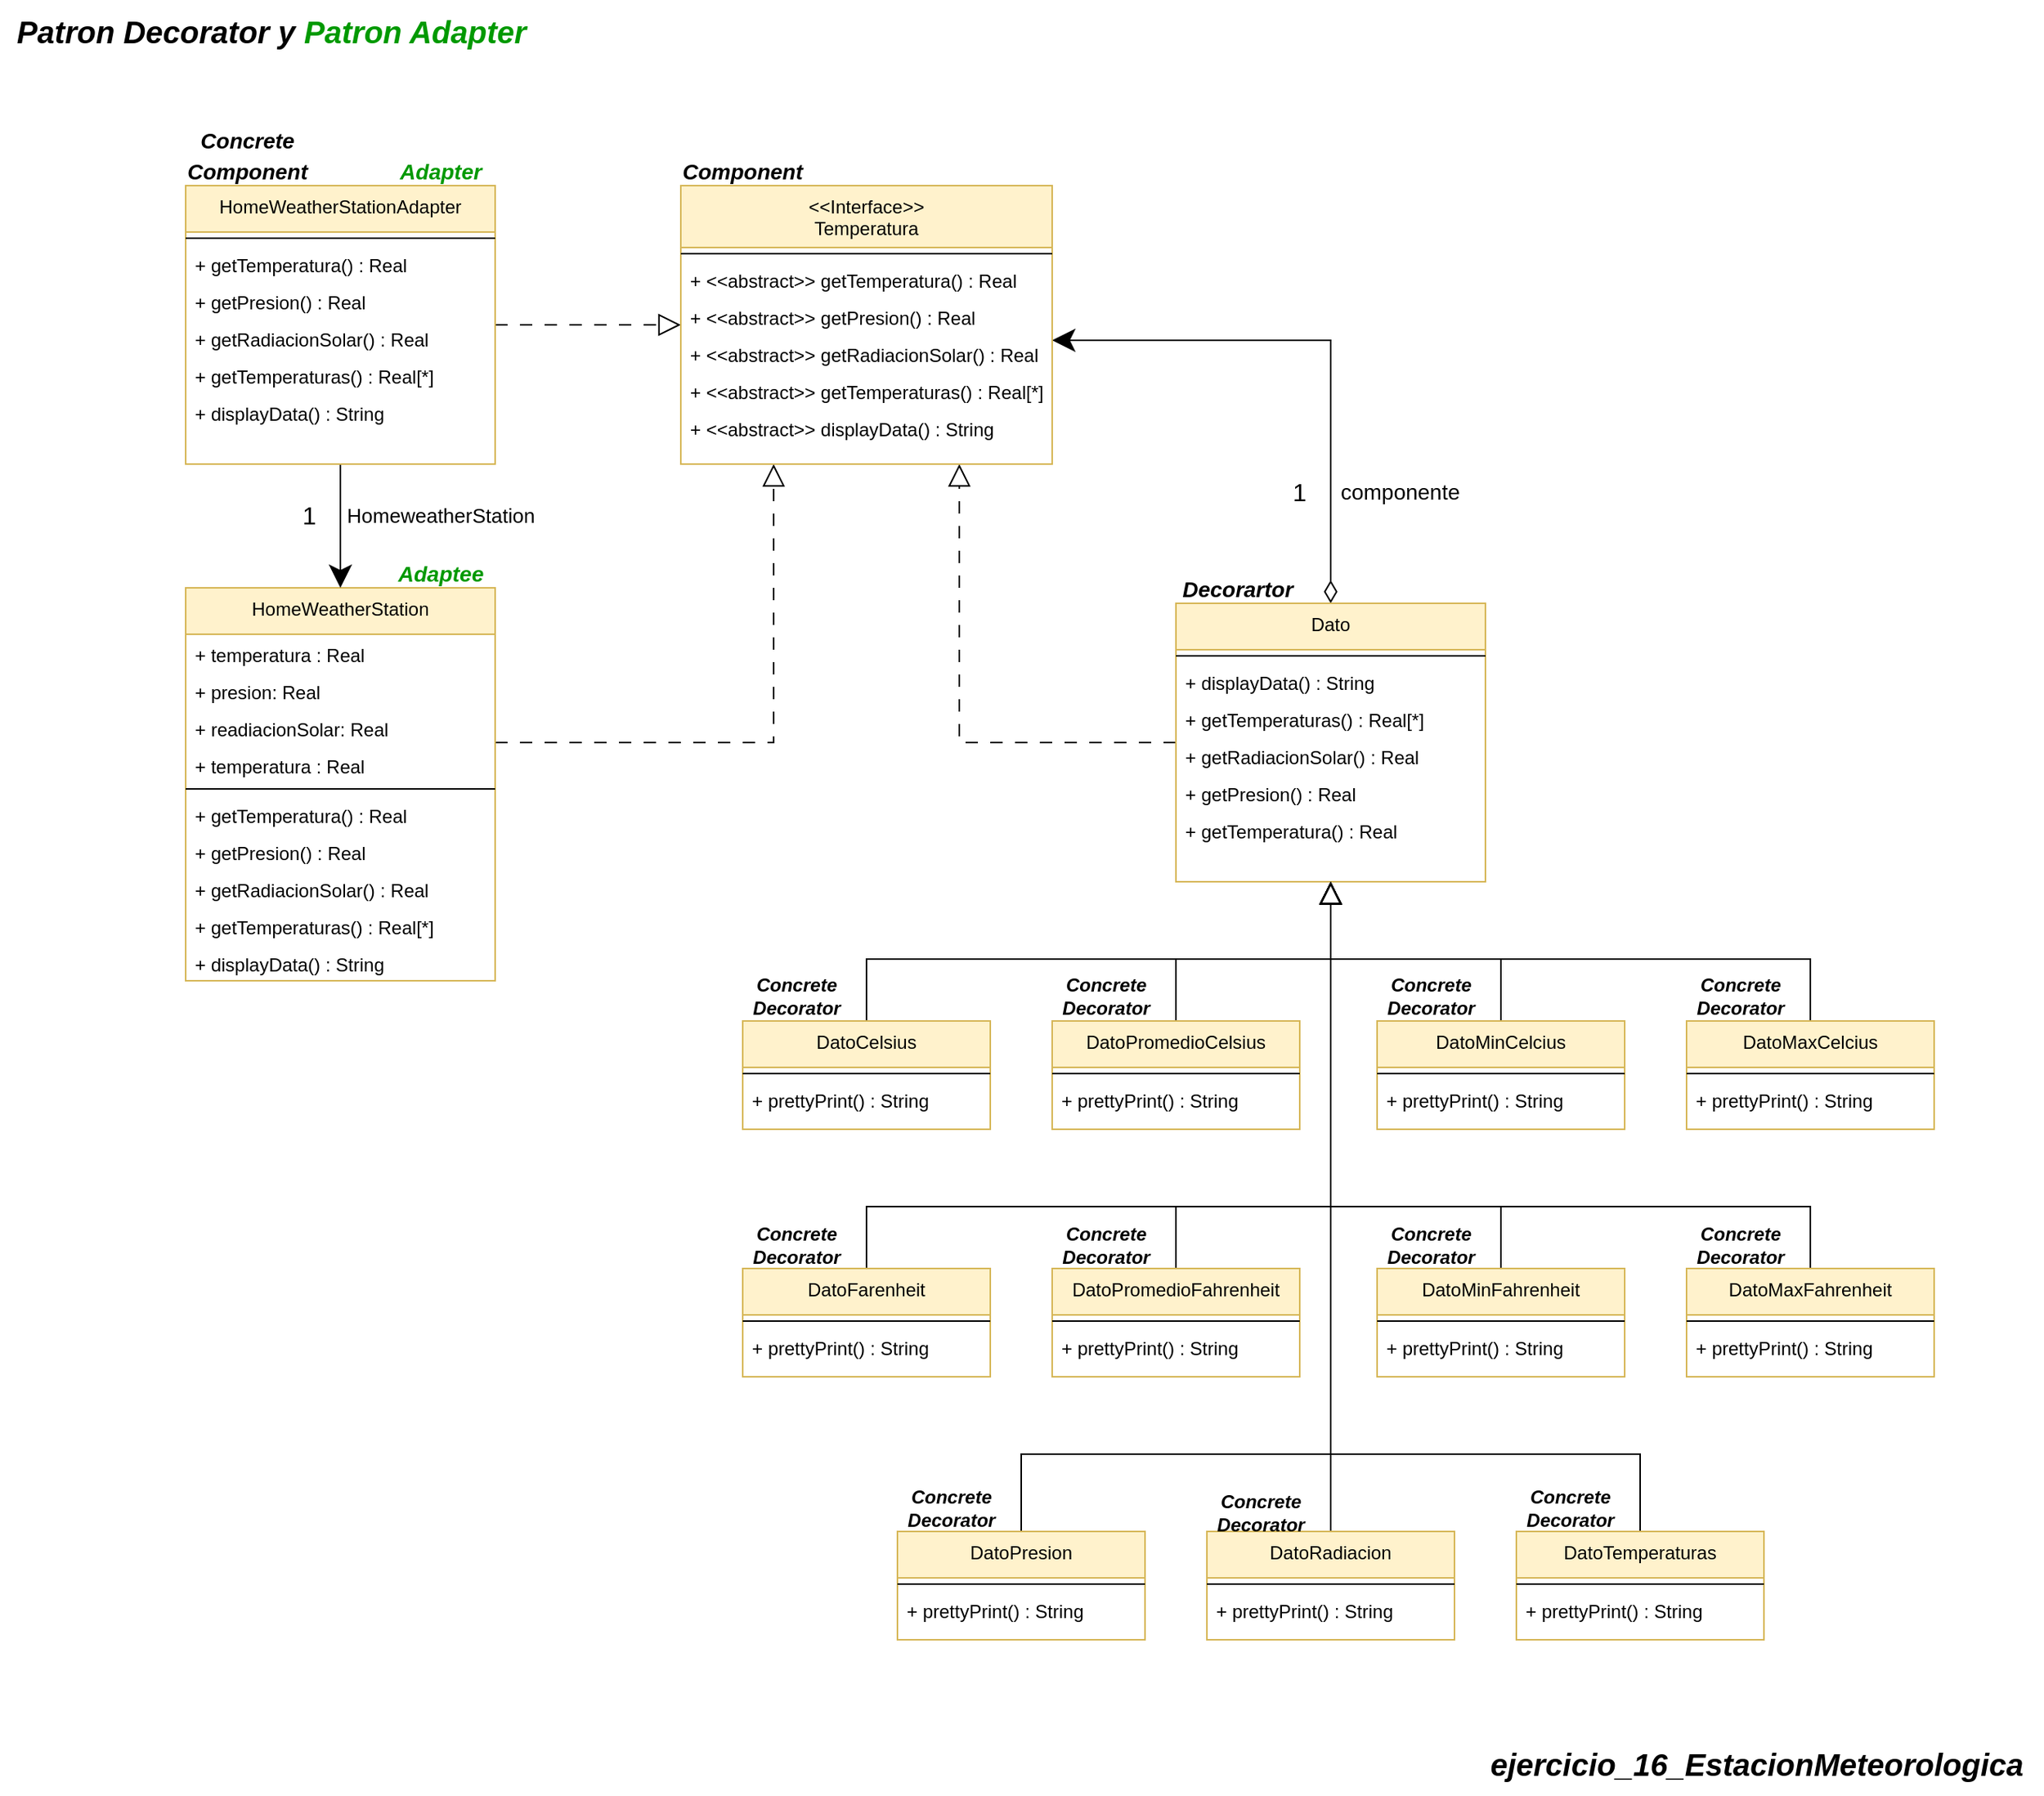 <mxfile version="24.5.4" type="google">
  <diagram name="Page-1" id="Mx_TJPqlLDOj_vrMiOb7">
    <mxGraphModel grid="1" page="1" gridSize="10" guides="1" tooltips="1" connect="1" arrows="1" fold="1" pageScale="1" pageWidth="850" pageHeight="1100" math="0" shadow="0">
      <root>
        <mxCell id="0" />
        <mxCell id="1" parent="0" />
        <mxCell id="K6dq46eCguO7hU9ySryx-1" value="&lt;span style=&quot;font-size: 20px;&quot;&gt;&lt;b&gt;&lt;i&gt;ejercicio_16_EstacionMeteorologica&lt;/i&gt;&lt;/b&gt;&lt;/span&gt;" style="text;html=1;align=center;verticalAlign=middle;resizable=0;points=[];autosize=1;strokeColor=none;fillColor=none;" vertex="1" parent="1">
          <mxGeometry x="990" y="-2280" width="370" height="40" as="geometry" />
        </mxCell>
        <mxCell id="K6dq46eCguO7hU9ySryx-2" value="&lt;b style=&quot;&quot;&gt;&lt;i&gt;&lt;font style=&quot;font-size: 20px;&quot;&gt;Patron Decorator y &lt;font color=&quot;#009900&quot;&gt;Patron Adapter&lt;/font&gt;&lt;/font&gt;&lt;/i&gt;&lt;/b&gt;" style="text;html=1;align=center;verticalAlign=middle;resizable=0;points=[];autosize=1;strokeColor=none;fillColor=none;" vertex="1" parent="1">
          <mxGeometry x="40" y="-3400" width="350" height="40" as="geometry" />
        </mxCell>
        <mxCell id="K6dq46eCguO7hU9ySryx-168" style="edgeStyle=orthogonalEdgeStyle;rounded=0;orthogonalLoop=1;jettySize=auto;html=1;endSize=12;startSize=12;startArrow=diamondThin;startFill=0;" edge="1" parent="1" source="K6dq46eCguO7hU9ySryx-62" target="K6dq46eCguO7hU9ySryx-122">
          <mxGeometry relative="1" as="geometry">
            <Array as="points">
              <mxPoint x="900" y="-3180" />
            </Array>
          </mxGeometry>
        </mxCell>
        <mxCell id="izaJb8q6CuFdLfl8Feap-18" style="edgeStyle=orthogonalEdgeStyle;rounded=0;orthogonalLoop=1;jettySize=auto;html=1;endSize=12;startSize=12;endArrow=block;endFill=0;dashed=1;dashPattern=8 8;" edge="1" parent="1" source="K6dq46eCguO7hU9ySryx-62" target="K6dq46eCguO7hU9ySryx-122">
          <mxGeometry relative="1" as="geometry">
            <Array as="points">
              <mxPoint x="660" y="-2920" />
            </Array>
          </mxGeometry>
        </mxCell>
        <mxCell id="K6dq46eCguO7hU9ySryx-62" value="Dato" style="swimlane;fontStyle=0;align=center;verticalAlign=top;childLayout=stackLayout;horizontal=1;startSize=30;horizontalStack=0;resizeParent=1;resizeLast=0;collapsible=1;marginBottom=0;rounded=0;shadow=0;strokeWidth=1;fillColor=#fff2cc;strokeColor=#d6b656;" vertex="1" parent="1">
          <mxGeometry x="800" y="-3010" width="200" height="180" as="geometry">
            <mxRectangle x="110" y="-20" width="160" height="26" as="alternateBounds" />
          </mxGeometry>
        </mxCell>
        <mxCell id="K6dq46eCguO7hU9ySryx-63" value="" style="line;html=1;strokeWidth=1;align=left;verticalAlign=middle;spacingTop=-1;spacingLeft=3;spacingRight=3;rotatable=0;labelPosition=right;points=[];portConstraint=eastwest;" vertex="1" parent="K6dq46eCguO7hU9ySryx-62">
          <mxGeometry y="30" width="200" height="8" as="geometry" />
        </mxCell>
        <mxCell id="K6dq46eCguO7hU9ySryx-138" value="+ displayData() : String&#xa;" style="text;align=left;verticalAlign=top;spacingLeft=4;spacingRight=4;overflow=hidden;rotatable=0;points=[[0,0.5],[1,0.5]];portConstraint=eastwest;rounded=0;shadow=0;html=0;" vertex="1" parent="K6dq46eCguO7hU9ySryx-62">
          <mxGeometry y="38" width="200" height="24" as="geometry" />
        </mxCell>
        <mxCell id="K6dq46eCguO7hU9ySryx-137" value="+ getTemperaturas() : Real[*]&#xa;" style="text;align=left;verticalAlign=top;spacingLeft=4;spacingRight=4;overflow=hidden;rotatable=0;points=[[0,0.5],[1,0.5]];portConstraint=eastwest;rounded=0;shadow=0;html=0;" vertex="1" parent="K6dq46eCguO7hU9ySryx-62">
          <mxGeometry y="62" width="200" height="24" as="geometry" />
        </mxCell>
        <mxCell id="K6dq46eCguO7hU9ySryx-136" value="+ getRadiacionSolar() : Real" style="text;align=left;verticalAlign=top;spacingLeft=4;spacingRight=4;overflow=hidden;rotatable=0;points=[[0,0.5],[1,0.5]];portConstraint=eastwest;rounded=0;shadow=0;html=0;" vertex="1" parent="K6dq46eCguO7hU9ySryx-62">
          <mxGeometry y="86" width="200" height="24" as="geometry" />
        </mxCell>
        <mxCell id="K6dq46eCguO7hU9ySryx-135" value="+ getPresion() : Real&#xa;" style="text;align=left;verticalAlign=top;spacingLeft=4;spacingRight=4;overflow=hidden;rotatable=0;points=[[0,0.5],[1,0.5]];portConstraint=eastwest;rounded=0;shadow=0;html=0;" vertex="1" parent="K6dq46eCguO7hU9ySryx-62">
          <mxGeometry y="110" width="200" height="24" as="geometry" />
        </mxCell>
        <mxCell id="K6dq46eCguO7hU9ySryx-134" value="+ getTemperatura() : Real&#xa;" style="text;align=left;verticalAlign=top;spacingLeft=4;spacingRight=4;overflow=hidden;rotatable=0;points=[[0,0.5],[1,0.5]];portConstraint=eastwest;rounded=0;shadow=0;html=0;" vertex="1" parent="K6dq46eCguO7hU9ySryx-62">
          <mxGeometry y="134" width="200" height="24" as="geometry" />
        </mxCell>
        <mxCell id="K6dq46eCguO7hU9ySryx-65" value="&lt;font size=&quot;1&quot; style=&quot;&quot;&gt;&lt;b style=&quot;&quot;&gt;&lt;i style=&quot;font-size: 14px;&quot;&gt;Decorartor&lt;/i&gt;&lt;/b&gt;&lt;/font&gt;" style="text;html=1;align=center;verticalAlign=middle;whiteSpace=wrap;rounded=0;fontSize=16;" vertex="1" parent="1">
          <mxGeometry x="800" y="-3030" width="80" height="20" as="geometry" />
        </mxCell>
        <mxCell id="K6dq46eCguO7hU9ySryx-160" style="edgeStyle=orthogonalEdgeStyle;rounded=0;orthogonalLoop=1;jettySize=auto;html=1;endSize=12;startSize=12;endArrow=block;endFill=0;" edge="1" parent="1" source="K6dq46eCguO7hU9ySryx-67" target="K6dq46eCguO7hU9ySryx-62">
          <mxGeometry relative="1" as="geometry">
            <Array as="points">
              <mxPoint x="600" y="-2780" />
              <mxPoint x="900" y="-2780" />
            </Array>
          </mxGeometry>
        </mxCell>
        <mxCell id="K6dq46eCguO7hU9ySryx-67" value="DatoCelsius" style="swimlane;fontStyle=0;align=center;verticalAlign=top;childLayout=stackLayout;horizontal=1;startSize=30;horizontalStack=0;resizeParent=1;resizeLast=0;collapsible=1;marginBottom=0;rounded=0;shadow=0;strokeWidth=1;fillColor=#fff2cc;strokeColor=#d6b656;" vertex="1" parent="1">
          <mxGeometry x="520" y="-2740" width="160" height="70" as="geometry">
            <mxRectangle x="110" y="-20" width="160" height="26" as="alternateBounds" />
          </mxGeometry>
        </mxCell>
        <mxCell id="K6dq46eCguO7hU9ySryx-68" value="" style="line;html=1;strokeWidth=1;align=left;verticalAlign=middle;spacingTop=-1;spacingLeft=3;spacingRight=3;rotatable=0;labelPosition=right;points=[];portConstraint=eastwest;" vertex="1" parent="K6dq46eCguO7hU9ySryx-67">
          <mxGeometry y="30" width="160" height="8" as="geometry" />
        </mxCell>
        <mxCell id="K6dq46eCguO7hU9ySryx-69" value="+ prettyPrint() : String" style="text;align=left;verticalAlign=top;spacingLeft=4;spacingRight=4;overflow=hidden;rotatable=0;points=[[0,0.5],[1,0.5]];portConstraint=eastwest;rounded=0;shadow=0;html=0;" vertex="1" parent="K6dq46eCguO7hU9ySryx-67">
          <mxGeometry y="38" width="160" height="24" as="geometry" />
        </mxCell>
        <mxCell id="K6dq46eCguO7hU9ySryx-70" value="&lt;font style=&quot;font-size: 12px;&quot;&gt;&lt;b style=&quot;font-size: 12px;&quot;&gt;&lt;i style=&quot;font-size: 12px;&quot;&gt;Concrete Decorator&lt;/i&gt;&lt;/b&gt;&lt;/font&gt;" style="text;html=1;align=center;verticalAlign=middle;whiteSpace=wrap;rounded=0;fontSize=12;" vertex="1" parent="1">
          <mxGeometry x="520" y="-2766" width="70" height="20" as="geometry" />
        </mxCell>
        <mxCell id="K6dq46eCguO7hU9ySryx-164" style="edgeStyle=orthogonalEdgeStyle;rounded=0;orthogonalLoop=1;jettySize=auto;html=1;endSize=12;startSize=12;endArrow=block;endFill=0;" edge="1" parent="1" source="K6dq46eCguO7hU9ySryx-72" target="K6dq46eCguO7hU9ySryx-62">
          <mxGeometry relative="1" as="geometry">
            <Array as="points">
              <mxPoint x="600" y="-2620" />
              <mxPoint x="900" y="-2620" />
            </Array>
          </mxGeometry>
        </mxCell>
        <mxCell id="K6dq46eCguO7hU9ySryx-72" value="DatoFarenheit" style="swimlane;fontStyle=0;align=center;verticalAlign=top;childLayout=stackLayout;horizontal=1;startSize=30;horizontalStack=0;resizeParent=1;resizeLast=0;collapsible=1;marginBottom=0;rounded=0;shadow=0;strokeWidth=1;fillColor=#fff2cc;strokeColor=#d6b656;" vertex="1" parent="1">
          <mxGeometry x="520" y="-2580" width="160" height="70" as="geometry">
            <mxRectangle x="110" y="-20" width="160" height="26" as="alternateBounds" />
          </mxGeometry>
        </mxCell>
        <mxCell id="K6dq46eCguO7hU9ySryx-73" value="" style="line;html=1;strokeWidth=1;align=left;verticalAlign=middle;spacingTop=-1;spacingLeft=3;spacingRight=3;rotatable=0;labelPosition=right;points=[];portConstraint=eastwest;" vertex="1" parent="K6dq46eCguO7hU9ySryx-72">
          <mxGeometry y="30" width="160" height="8" as="geometry" />
        </mxCell>
        <mxCell id="K6dq46eCguO7hU9ySryx-74" value="+ prettyPrint() : String" style="text;align=left;verticalAlign=top;spacingLeft=4;spacingRight=4;overflow=hidden;rotatable=0;points=[[0,0.5],[1,0.5]];portConstraint=eastwest;rounded=0;shadow=0;html=0;" vertex="1" parent="K6dq46eCguO7hU9ySryx-72">
          <mxGeometry y="38" width="160" height="24" as="geometry" />
        </mxCell>
        <mxCell id="K6dq46eCguO7hU9ySryx-162" style="edgeStyle=orthogonalEdgeStyle;rounded=0;orthogonalLoop=1;jettySize=auto;html=1;endSize=12;startSize=12;endArrow=block;endFill=0;" edge="1" parent="1" source="K6dq46eCguO7hU9ySryx-77" target="K6dq46eCguO7hU9ySryx-62">
          <mxGeometry relative="1" as="geometry">
            <Array as="points">
              <mxPoint x="700" y="-2460" />
              <mxPoint x="900" y="-2460" />
            </Array>
          </mxGeometry>
        </mxCell>
        <mxCell id="K6dq46eCguO7hU9ySryx-77" value="DatoPresion" style="swimlane;fontStyle=0;align=center;verticalAlign=top;childLayout=stackLayout;horizontal=1;startSize=30;horizontalStack=0;resizeParent=1;resizeLast=0;collapsible=1;marginBottom=0;rounded=0;shadow=0;strokeWidth=1;fillColor=#fff2cc;strokeColor=#d6b656;" vertex="1" parent="1">
          <mxGeometry x="620" y="-2410" width="160" height="70" as="geometry">
            <mxRectangle x="110" y="-20" width="160" height="26" as="alternateBounds" />
          </mxGeometry>
        </mxCell>
        <mxCell id="K6dq46eCguO7hU9ySryx-78" value="" style="line;html=1;strokeWidth=1;align=left;verticalAlign=middle;spacingTop=-1;spacingLeft=3;spacingRight=3;rotatable=0;labelPosition=right;points=[];portConstraint=eastwest;" vertex="1" parent="K6dq46eCguO7hU9ySryx-77">
          <mxGeometry y="30" width="160" height="8" as="geometry" />
        </mxCell>
        <mxCell id="K6dq46eCguO7hU9ySryx-79" value="+ prettyPrint() : String" style="text;align=left;verticalAlign=top;spacingLeft=4;spacingRight=4;overflow=hidden;rotatable=0;points=[[0,0.5],[1,0.5]];portConstraint=eastwest;rounded=0;shadow=0;html=0;" vertex="1" parent="K6dq46eCguO7hU9ySryx-77">
          <mxGeometry y="38" width="160" height="24" as="geometry" />
        </mxCell>
        <mxCell id="K6dq46eCguO7hU9ySryx-161" style="edgeStyle=orthogonalEdgeStyle;rounded=0;orthogonalLoop=1;jettySize=auto;html=1;endSize=12;startSize=12;endArrow=block;endFill=0;" edge="1" parent="1" source="K6dq46eCguO7hU9ySryx-82" target="K6dq46eCguO7hU9ySryx-62">
          <mxGeometry relative="1" as="geometry">
            <Array as="points">
              <mxPoint x="800" y="-2780" />
              <mxPoint x="900" y="-2780" />
            </Array>
          </mxGeometry>
        </mxCell>
        <mxCell id="K6dq46eCguO7hU9ySryx-82" value="DatoPromedioCelsius" style="swimlane;fontStyle=0;align=center;verticalAlign=top;childLayout=stackLayout;horizontal=1;startSize=30;horizontalStack=0;resizeParent=1;resizeLast=0;collapsible=1;marginBottom=0;rounded=0;shadow=0;strokeWidth=1;fillColor=#fff2cc;strokeColor=#d6b656;" vertex="1" parent="1">
          <mxGeometry x="720" y="-2740" width="160" height="70" as="geometry">
            <mxRectangle x="110" y="-20" width="160" height="26" as="alternateBounds" />
          </mxGeometry>
        </mxCell>
        <mxCell id="K6dq46eCguO7hU9ySryx-83" value="" style="line;html=1;strokeWidth=1;align=left;verticalAlign=middle;spacingTop=-1;spacingLeft=3;spacingRight=3;rotatable=0;labelPosition=right;points=[];portConstraint=eastwest;" vertex="1" parent="K6dq46eCguO7hU9ySryx-82">
          <mxGeometry y="30" width="160" height="8" as="geometry" />
        </mxCell>
        <mxCell id="K6dq46eCguO7hU9ySryx-84" value="+ prettyPrint() : String" style="text;align=left;verticalAlign=top;spacingLeft=4;spacingRight=4;overflow=hidden;rotatable=0;points=[[0,0.5],[1,0.5]];portConstraint=eastwest;rounded=0;shadow=0;html=0;" vertex="1" parent="K6dq46eCguO7hU9ySryx-82">
          <mxGeometry y="38" width="160" height="24" as="geometry" />
        </mxCell>
        <mxCell id="K6dq46eCguO7hU9ySryx-165" style="edgeStyle=orthogonalEdgeStyle;rounded=0;orthogonalLoop=1;jettySize=auto;html=1;endSize=12;startSize=12;endArrow=block;endFill=0;" edge="1" parent="1" source="K6dq46eCguO7hU9ySryx-87" target="K6dq46eCguO7hU9ySryx-62">
          <mxGeometry relative="1" as="geometry">
            <Array as="points">
              <mxPoint x="800" y="-2620" />
              <mxPoint x="900" y="-2620" />
            </Array>
          </mxGeometry>
        </mxCell>
        <mxCell id="K6dq46eCguO7hU9ySryx-87" value="DatoPromedioFahrenheit" style="swimlane;fontStyle=0;align=center;verticalAlign=top;childLayout=stackLayout;horizontal=1;startSize=30;horizontalStack=0;resizeParent=1;resizeLast=0;collapsible=1;marginBottom=0;rounded=0;shadow=0;strokeWidth=1;fillColor=#fff2cc;strokeColor=#d6b656;" vertex="1" parent="1">
          <mxGeometry x="720" y="-2580" width="160" height="70" as="geometry">
            <mxRectangle x="110" y="-20" width="160" height="26" as="alternateBounds" />
          </mxGeometry>
        </mxCell>
        <mxCell id="K6dq46eCguO7hU9ySryx-88" value="" style="line;html=1;strokeWidth=1;align=left;verticalAlign=middle;spacingTop=-1;spacingLeft=3;spacingRight=3;rotatable=0;labelPosition=right;points=[];portConstraint=eastwest;" vertex="1" parent="K6dq46eCguO7hU9ySryx-87">
          <mxGeometry y="30" width="160" height="8" as="geometry" />
        </mxCell>
        <mxCell id="K6dq46eCguO7hU9ySryx-89" value="+ prettyPrint() : String" style="text;align=left;verticalAlign=top;spacingLeft=4;spacingRight=4;overflow=hidden;rotatable=0;points=[[0,0.5],[1,0.5]];portConstraint=eastwest;rounded=0;shadow=0;html=0;" vertex="1" parent="K6dq46eCguO7hU9ySryx-87">
          <mxGeometry y="38" width="160" height="24" as="geometry" />
        </mxCell>
        <mxCell id="K6dq46eCguO7hU9ySryx-157" style="edgeStyle=orthogonalEdgeStyle;rounded=0;orthogonalLoop=1;jettySize=auto;html=1;endArrow=block;endFill=0;endSize=12;startSize=12;" edge="1" parent="1" source="K6dq46eCguO7hU9ySryx-92" target="K6dq46eCguO7hU9ySryx-62">
          <mxGeometry relative="1" as="geometry" />
        </mxCell>
        <mxCell id="K6dq46eCguO7hU9ySryx-92" value="DatoRadiacion" style="swimlane;fontStyle=0;align=center;verticalAlign=top;childLayout=stackLayout;horizontal=1;startSize=30;horizontalStack=0;resizeParent=1;resizeLast=0;collapsible=1;marginBottom=0;rounded=0;shadow=0;strokeWidth=1;fillColor=#fff2cc;strokeColor=#d6b656;" vertex="1" parent="1">
          <mxGeometry x="820" y="-2410" width="160" height="70" as="geometry">
            <mxRectangle x="110" y="-20" width="160" height="26" as="alternateBounds" />
          </mxGeometry>
        </mxCell>
        <mxCell id="K6dq46eCguO7hU9ySryx-93" value="" style="line;html=1;strokeWidth=1;align=left;verticalAlign=middle;spacingTop=-1;spacingLeft=3;spacingRight=3;rotatable=0;labelPosition=right;points=[];portConstraint=eastwest;" vertex="1" parent="K6dq46eCguO7hU9ySryx-92">
          <mxGeometry y="30" width="160" height="8" as="geometry" />
        </mxCell>
        <mxCell id="K6dq46eCguO7hU9ySryx-94" value="+ prettyPrint() : String" style="text;align=left;verticalAlign=top;spacingLeft=4;spacingRight=4;overflow=hidden;rotatable=0;points=[[0,0.5],[1,0.5]];portConstraint=eastwest;rounded=0;shadow=0;html=0;" vertex="1" parent="K6dq46eCguO7hU9ySryx-92">
          <mxGeometry y="38" width="160" height="24" as="geometry" />
        </mxCell>
        <mxCell id="K6dq46eCguO7hU9ySryx-163" style="edgeStyle=orthogonalEdgeStyle;rounded=0;orthogonalLoop=1;jettySize=auto;html=1;endSize=12;startSize=12;endArrow=block;endFill=0;" edge="1" parent="1" source="K6dq46eCguO7hU9ySryx-96" target="K6dq46eCguO7hU9ySryx-62">
          <mxGeometry relative="1" as="geometry">
            <Array as="points">
              <mxPoint x="1100" y="-2460" />
              <mxPoint x="900" y="-2460" />
            </Array>
          </mxGeometry>
        </mxCell>
        <mxCell id="K6dq46eCguO7hU9ySryx-96" value="DatoTemperaturas" style="swimlane;fontStyle=0;align=center;verticalAlign=top;childLayout=stackLayout;horizontal=1;startSize=30;horizontalStack=0;resizeParent=1;resizeLast=0;collapsible=1;marginBottom=0;rounded=0;shadow=0;strokeWidth=1;fillColor=#fff2cc;strokeColor=#d6b656;" vertex="1" parent="1">
          <mxGeometry x="1020" y="-2410" width="160" height="70" as="geometry">
            <mxRectangle x="110" y="-20" width="160" height="26" as="alternateBounds" />
          </mxGeometry>
        </mxCell>
        <mxCell id="K6dq46eCguO7hU9ySryx-97" value="" style="line;html=1;strokeWidth=1;align=left;verticalAlign=middle;spacingTop=-1;spacingLeft=3;spacingRight=3;rotatable=0;labelPosition=right;points=[];portConstraint=eastwest;" vertex="1" parent="K6dq46eCguO7hU9ySryx-96">
          <mxGeometry y="30" width="160" height="8" as="geometry" />
        </mxCell>
        <mxCell id="K6dq46eCguO7hU9ySryx-98" value="+ prettyPrint() : String" style="text;align=left;verticalAlign=top;spacingLeft=4;spacingRight=4;overflow=hidden;rotatable=0;points=[[0,0.5],[1,0.5]];portConstraint=eastwest;rounded=0;shadow=0;html=0;" vertex="1" parent="K6dq46eCguO7hU9ySryx-96">
          <mxGeometry y="38" width="160" height="24" as="geometry" />
        </mxCell>
        <mxCell id="K6dq46eCguO7hU9ySryx-171" style="edgeStyle=orthogonalEdgeStyle;rounded=0;orthogonalLoop=1;jettySize=auto;html=1;endSize=12;startSize=12;endArrow=block;endFill=0;dashed=1;dashPattern=8 8;" edge="1" parent="1" source="K6dq46eCguO7hU9ySryx-100" target="K6dq46eCguO7hU9ySryx-122">
          <mxGeometry relative="1" as="geometry">
            <Array as="points">
              <mxPoint x="540" y="-2920" />
            </Array>
          </mxGeometry>
        </mxCell>
        <mxCell id="K6dq46eCguO7hU9ySryx-100" value="HomeWeatherStation" style="swimlane;fontStyle=0;align=center;verticalAlign=top;childLayout=stackLayout;horizontal=1;startSize=30;horizontalStack=0;resizeParent=1;resizeLast=0;collapsible=1;marginBottom=0;rounded=0;shadow=0;strokeWidth=1;fillColor=#fff2cc;strokeColor=#d6b656;" vertex="1" parent="1">
          <mxGeometry x="160" y="-3020" width="200" height="254" as="geometry">
            <mxRectangle x="110" y="-20" width="160" height="26" as="alternateBounds" />
          </mxGeometry>
        </mxCell>
        <mxCell id="K6dq46eCguO7hU9ySryx-117" value="+ temperatura : Real" style="text;align=left;verticalAlign=top;spacingLeft=4;spacingRight=4;overflow=hidden;rotatable=0;points=[[0,0.5],[1,0.5]];portConstraint=eastwest;rounded=0;shadow=0;html=0;" vertex="1" parent="K6dq46eCguO7hU9ySryx-100">
          <mxGeometry y="30" width="200" height="24" as="geometry" />
        </mxCell>
        <mxCell id="K6dq46eCguO7hU9ySryx-116" value="+ presion: Real" style="text;align=left;verticalAlign=top;spacingLeft=4;spacingRight=4;overflow=hidden;rotatable=0;points=[[0,0.5],[1,0.5]];portConstraint=eastwest;rounded=0;shadow=0;html=0;" vertex="1" parent="K6dq46eCguO7hU9ySryx-100">
          <mxGeometry y="54" width="200" height="24" as="geometry" />
        </mxCell>
        <mxCell id="K6dq46eCguO7hU9ySryx-119" value="+ readiacionSolar: Real" style="text;align=left;verticalAlign=top;spacingLeft=4;spacingRight=4;overflow=hidden;rotatable=0;points=[[0,0.5],[1,0.5]];portConstraint=eastwest;rounded=0;shadow=0;html=0;" vertex="1" parent="K6dq46eCguO7hU9ySryx-100">
          <mxGeometry y="78" width="200" height="24" as="geometry" />
        </mxCell>
        <mxCell id="K6dq46eCguO7hU9ySryx-118" value="+ temperatura : Real&#xa;" style="text;align=left;verticalAlign=top;spacingLeft=4;spacingRight=4;overflow=hidden;rotatable=0;points=[[0,0.5],[1,0.5]];portConstraint=eastwest;rounded=0;shadow=0;html=0;" vertex="1" parent="K6dq46eCguO7hU9ySryx-100">
          <mxGeometry y="102" width="200" height="24" as="geometry" />
        </mxCell>
        <mxCell id="K6dq46eCguO7hU9ySryx-101" value="" style="line;html=1;strokeWidth=1;align=left;verticalAlign=middle;spacingTop=-1;spacingLeft=3;spacingRight=3;rotatable=0;labelPosition=right;points=[];portConstraint=eastwest;" vertex="1" parent="K6dq46eCguO7hU9ySryx-100">
          <mxGeometry y="126" width="200" height="8" as="geometry" />
        </mxCell>
        <mxCell id="K6dq46eCguO7hU9ySryx-102" value="+ getTemperatura() : Real&#xa;" style="text;align=left;verticalAlign=top;spacingLeft=4;spacingRight=4;overflow=hidden;rotatable=0;points=[[0,0.5],[1,0.5]];portConstraint=eastwest;rounded=0;shadow=0;html=0;" vertex="1" parent="K6dq46eCguO7hU9ySryx-100">
          <mxGeometry y="134" width="200" height="24" as="geometry" />
        </mxCell>
        <mxCell id="K6dq46eCguO7hU9ySryx-105" value="+ getPresion() : Real&#xa;" style="text;align=left;verticalAlign=top;spacingLeft=4;spacingRight=4;overflow=hidden;rotatable=0;points=[[0,0.5],[1,0.5]];portConstraint=eastwest;rounded=0;shadow=0;html=0;" vertex="1" parent="K6dq46eCguO7hU9ySryx-100">
          <mxGeometry y="158" width="200" height="24" as="geometry" />
        </mxCell>
        <mxCell id="K6dq46eCguO7hU9ySryx-106" value="+ getRadiacionSolar() : Real" style="text;align=left;verticalAlign=top;spacingLeft=4;spacingRight=4;overflow=hidden;rotatable=0;points=[[0,0.5],[1,0.5]];portConstraint=eastwest;rounded=0;shadow=0;html=0;" vertex="1" parent="K6dq46eCguO7hU9ySryx-100">
          <mxGeometry y="182" width="200" height="24" as="geometry" />
        </mxCell>
        <mxCell id="K6dq46eCguO7hU9ySryx-108" value="+ getTemperaturas() : Real[*]&#xa;" style="text;align=left;verticalAlign=top;spacingLeft=4;spacingRight=4;overflow=hidden;rotatable=0;points=[[0,0.5],[1,0.5]];portConstraint=eastwest;rounded=0;shadow=0;html=0;" vertex="1" parent="K6dq46eCguO7hU9ySryx-100">
          <mxGeometry y="206" width="200" height="24" as="geometry" />
        </mxCell>
        <mxCell id="K6dq46eCguO7hU9ySryx-107" value="+ displayData() : String&#xa;" style="text;align=left;verticalAlign=top;spacingLeft=4;spacingRight=4;overflow=hidden;rotatable=0;points=[[0,0.5],[1,0.5]];portConstraint=eastwest;rounded=0;shadow=0;html=0;" vertex="1" parent="K6dq46eCguO7hU9ySryx-100">
          <mxGeometry y="230" width="200" height="24" as="geometry" />
        </mxCell>
        <mxCell id="K6dq46eCguO7hU9ySryx-120" style="edgeStyle=orthogonalEdgeStyle;rounded=0;orthogonalLoop=1;jettySize=auto;html=1;endSize=12;startSize=12;" edge="1" parent="1" source="K6dq46eCguO7hU9ySryx-109" target="K6dq46eCguO7hU9ySryx-100">
          <mxGeometry relative="1" as="geometry" />
        </mxCell>
        <mxCell id="K6dq46eCguO7hU9ySryx-172" style="edgeStyle=orthogonalEdgeStyle;rounded=0;orthogonalLoop=1;jettySize=auto;html=1;endSize=12;startSize=12;endArrow=block;endFill=0;dashed=1;dashPattern=8 8;" edge="1" parent="1" source="K6dq46eCguO7hU9ySryx-109" target="K6dq46eCguO7hU9ySryx-122">
          <mxGeometry relative="1" as="geometry" />
        </mxCell>
        <mxCell id="K6dq46eCguO7hU9ySryx-109" value="HomeWeatherStationAdapter" style="swimlane;fontStyle=0;align=center;verticalAlign=top;childLayout=stackLayout;horizontal=1;startSize=30;horizontalStack=0;resizeParent=1;resizeLast=0;collapsible=1;marginBottom=0;rounded=0;shadow=0;strokeWidth=1;fillColor=#fff2cc;strokeColor=#d6b656;" vertex="1" parent="1">
          <mxGeometry x="160" y="-3280" width="200" height="180" as="geometry">
            <mxRectangle x="110" y="-20" width="160" height="26" as="alternateBounds" />
          </mxGeometry>
        </mxCell>
        <mxCell id="K6dq46eCguO7hU9ySryx-110" value="" style="line;html=1;strokeWidth=1;align=left;verticalAlign=middle;spacingTop=-1;spacingLeft=3;spacingRight=3;rotatable=0;labelPosition=right;points=[];portConstraint=eastwest;" vertex="1" parent="K6dq46eCguO7hU9ySryx-109">
          <mxGeometry y="30" width="200" height="8" as="geometry" />
        </mxCell>
        <mxCell id="K6dq46eCguO7hU9ySryx-111" value="+ getTemperatura() : Real&#xa;" style="text;align=left;verticalAlign=top;spacingLeft=4;spacingRight=4;overflow=hidden;rotatable=0;points=[[0,0.5],[1,0.5]];portConstraint=eastwest;rounded=0;shadow=0;html=0;" vertex="1" parent="K6dq46eCguO7hU9ySryx-109">
          <mxGeometry y="38" width="200" height="24" as="geometry" />
        </mxCell>
        <mxCell id="K6dq46eCguO7hU9ySryx-112" value="+ getPresion() : Real&#xa;" style="text;align=left;verticalAlign=top;spacingLeft=4;spacingRight=4;overflow=hidden;rotatable=0;points=[[0,0.5],[1,0.5]];portConstraint=eastwest;rounded=0;shadow=0;html=0;" vertex="1" parent="K6dq46eCguO7hU9ySryx-109">
          <mxGeometry y="62" width="200" height="24" as="geometry" />
        </mxCell>
        <mxCell id="K6dq46eCguO7hU9ySryx-113" value="+ getRadiacionSolar() : Real" style="text;align=left;verticalAlign=top;spacingLeft=4;spacingRight=4;overflow=hidden;rotatable=0;points=[[0,0.5],[1,0.5]];portConstraint=eastwest;rounded=0;shadow=0;html=0;" vertex="1" parent="K6dq46eCguO7hU9ySryx-109">
          <mxGeometry y="86" width="200" height="24" as="geometry" />
        </mxCell>
        <mxCell id="K6dq46eCguO7hU9ySryx-114" value="+ getTemperaturas() : Real[*]&#xa;" style="text;align=left;verticalAlign=top;spacingLeft=4;spacingRight=4;overflow=hidden;rotatable=0;points=[[0,0.5],[1,0.5]];portConstraint=eastwest;rounded=0;shadow=0;html=0;" vertex="1" parent="K6dq46eCguO7hU9ySryx-109">
          <mxGeometry y="110" width="200" height="24" as="geometry" />
        </mxCell>
        <mxCell id="K6dq46eCguO7hU9ySryx-115" value="+ displayData() : String&#xa;" style="text;align=left;verticalAlign=top;spacingLeft=4;spacingRight=4;overflow=hidden;rotatable=0;points=[[0,0.5],[1,0.5]];portConstraint=eastwest;rounded=0;shadow=0;html=0;" vertex="1" parent="K6dq46eCguO7hU9ySryx-109">
          <mxGeometry y="134" width="200" height="24" as="geometry" />
        </mxCell>
        <mxCell id="K6dq46eCguO7hU9ySryx-122" value="&lt;&lt;Interface&gt;&gt;&#xa;Temperatura" style="swimlane;fontStyle=0;align=center;verticalAlign=top;childLayout=stackLayout;horizontal=1;startSize=40;horizontalStack=0;resizeParent=1;resizeLast=0;collapsible=1;marginBottom=0;rounded=0;shadow=0;strokeWidth=1;fillColor=#fff2cc;strokeColor=#d6b656;" vertex="1" parent="1">
          <mxGeometry x="480" y="-3280" width="240" height="180" as="geometry">
            <mxRectangle x="110" y="-20" width="160" height="26" as="alternateBounds" />
          </mxGeometry>
        </mxCell>
        <mxCell id="K6dq46eCguO7hU9ySryx-123" value="" style="line;html=1;strokeWidth=1;align=left;verticalAlign=middle;spacingTop=-1;spacingLeft=3;spacingRight=3;rotatable=0;labelPosition=right;points=[];portConstraint=eastwest;" vertex="1" parent="K6dq46eCguO7hU9ySryx-122">
          <mxGeometry y="40" width="240" height="8" as="geometry" />
        </mxCell>
        <mxCell id="K6dq46eCguO7hU9ySryx-124" value="+ &lt;&lt;abstract&gt;&gt; getTemperatura() : Real" style="text;align=left;verticalAlign=top;spacingLeft=4;spacingRight=4;overflow=hidden;rotatable=0;points=[[0,0.5],[1,0.5]];portConstraint=eastwest;rounded=0;shadow=0;html=0;" vertex="1" parent="K6dq46eCguO7hU9ySryx-122">
          <mxGeometry y="48" width="240" height="24" as="geometry" />
        </mxCell>
        <mxCell id="K6dq46eCguO7hU9ySryx-125" value="+ &lt;&lt;abstract&gt;&gt; getPresion() : Real" style="text;align=left;verticalAlign=top;spacingLeft=4;spacingRight=4;overflow=hidden;rotatable=0;points=[[0,0.5],[1,0.5]];portConstraint=eastwest;rounded=0;shadow=0;html=0;" vertex="1" parent="K6dq46eCguO7hU9ySryx-122">
          <mxGeometry y="72" width="240" height="24" as="geometry" />
        </mxCell>
        <mxCell id="K6dq46eCguO7hU9ySryx-126" value="+ &lt;&lt;abstract&gt;&gt; getRadiacionSolar() : Real" style="text;align=left;verticalAlign=top;spacingLeft=4;spacingRight=4;overflow=hidden;rotatable=0;points=[[0,0.5],[1,0.5]];portConstraint=eastwest;rounded=0;shadow=0;html=0;" vertex="1" parent="K6dq46eCguO7hU9ySryx-122">
          <mxGeometry y="96" width="240" height="24" as="geometry" />
        </mxCell>
        <mxCell id="K6dq46eCguO7hU9ySryx-127" value="+ &lt;&lt;abstract&gt;&gt; getTemperaturas() : Real[*]" style="text;align=left;verticalAlign=top;spacingLeft=4;spacingRight=4;overflow=hidden;rotatable=0;points=[[0,0.5],[1,0.5]];portConstraint=eastwest;rounded=0;shadow=0;html=0;" vertex="1" parent="K6dq46eCguO7hU9ySryx-122">
          <mxGeometry y="120" width="240" height="24" as="geometry" />
        </mxCell>
        <mxCell id="K6dq46eCguO7hU9ySryx-128" value="+ &lt;&lt;abstract&gt;&gt; displayData() : String" style="text;align=left;verticalAlign=top;spacingLeft=4;spacingRight=4;overflow=hidden;rotatable=0;points=[[0,0.5],[1,0.5]];portConstraint=eastwest;rounded=0;shadow=0;html=0;" vertex="1" parent="K6dq46eCguO7hU9ySryx-122">
          <mxGeometry y="144" width="240" height="24" as="geometry" />
        </mxCell>
        <mxCell id="K6dq46eCguO7hU9ySryx-159" style="edgeStyle=orthogonalEdgeStyle;rounded=0;orthogonalLoop=1;jettySize=auto;html=1;endSize=12;startSize=12;endArrow=block;endFill=0;" edge="1" parent="1" source="K6dq46eCguO7hU9ySryx-139" target="K6dq46eCguO7hU9ySryx-62">
          <mxGeometry relative="1" as="geometry">
            <Array as="points">
              <mxPoint x="1210" y="-2780" />
              <mxPoint x="900" y="-2780" />
            </Array>
          </mxGeometry>
        </mxCell>
        <mxCell id="K6dq46eCguO7hU9ySryx-139" value="DatoMaxCelcius" style="swimlane;fontStyle=0;align=center;verticalAlign=top;childLayout=stackLayout;horizontal=1;startSize=30;horizontalStack=0;resizeParent=1;resizeLast=0;collapsible=1;marginBottom=0;rounded=0;shadow=0;strokeWidth=1;fillColor=#fff2cc;strokeColor=#d6b656;" vertex="1" parent="1">
          <mxGeometry x="1130" y="-2740" width="160" height="70" as="geometry">
            <mxRectangle x="110" y="-20" width="160" height="26" as="alternateBounds" />
          </mxGeometry>
        </mxCell>
        <mxCell id="K6dq46eCguO7hU9ySryx-140" value="" style="line;html=1;strokeWidth=1;align=left;verticalAlign=middle;spacingTop=-1;spacingLeft=3;spacingRight=3;rotatable=0;labelPosition=right;points=[];portConstraint=eastwest;" vertex="1" parent="K6dq46eCguO7hU9ySryx-139">
          <mxGeometry y="30" width="160" height="8" as="geometry" />
        </mxCell>
        <mxCell id="K6dq46eCguO7hU9ySryx-141" value="+ prettyPrint() : String" style="text;align=left;verticalAlign=top;spacingLeft=4;spacingRight=4;overflow=hidden;rotatable=0;points=[[0,0.5],[1,0.5]];portConstraint=eastwest;rounded=0;shadow=0;html=0;" vertex="1" parent="K6dq46eCguO7hU9ySryx-139">
          <mxGeometry y="38" width="160" height="24" as="geometry" />
        </mxCell>
        <mxCell id="K6dq46eCguO7hU9ySryx-158" style="edgeStyle=orthogonalEdgeStyle;rounded=0;orthogonalLoop=1;jettySize=auto;html=1;endSize=12;startSize=12;endArrow=block;endFill=0;" edge="1" parent="1" source="K6dq46eCguO7hU9ySryx-143" target="K6dq46eCguO7hU9ySryx-62">
          <mxGeometry relative="1" as="geometry">
            <Array as="points">
              <mxPoint x="1010" y="-2780" />
              <mxPoint x="900" y="-2780" />
            </Array>
          </mxGeometry>
        </mxCell>
        <mxCell id="K6dq46eCguO7hU9ySryx-143" value="DatoMinCelcius" style="swimlane;fontStyle=0;align=center;verticalAlign=top;childLayout=stackLayout;horizontal=1;startSize=30;horizontalStack=0;resizeParent=1;resizeLast=0;collapsible=1;marginBottom=0;rounded=0;shadow=0;strokeWidth=1;fillColor=#fff2cc;strokeColor=#d6b656;" vertex="1" parent="1">
          <mxGeometry x="930" y="-2740" width="160" height="70" as="geometry">
            <mxRectangle x="110" y="-20" width="160" height="26" as="alternateBounds" />
          </mxGeometry>
        </mxCell>
        <mxCell id="K6dq46eCguO7hU9ySryx-144" value="" style="line;html=1;strokeWidth=1;align=left;verticalAlign=middle;spacingTop=-1;spacingLeft=3;spacingRight=3;rotatable=0;labelPosition=right;points=[];portConstraint=eastwest;" vertex="1" parent="K6dq46eCguO7hU9ySryx-143">
          <mxGeometry y="30" width="160" height="8" as="geometry" />
        </mxCell>
        <mxCell id="K6dq46eCguO7hU9ySryx-145" value="+ prettyPrint() : String" style="text;align=left;verticalAlign=top;spacingLeft=4;spacingRight=4;overflow=hidden;rotatable=0;points=[[0,0.5],[1,0.5]];portConstraint=eastwest;rounded=0;shadow=0;html=0;" vertex="1" parent="K6dq46eCguO7hU9ySryx-143">
          <mxGeometry y="38" width="160" height="24" as="geometry" />
        </mxCell>
        <mxCell id="K6dq46eCguO7hU9ySryx-167" style="edgeStyle=orthogonalEdgeStyle;rounded=0;orthogonalLoop=1;jettySize=auto;html=1;endSize=12;startSize=12;endArrow=block;endFill=0;" edge="1" parent="1" source="K6dq46eCguO7hU9ySryx-147" target="K6dq46eCguO7hU9ySryx-62">
          <mxGeometry relative="1" as="geometry">
            <Array as="points">
              <mxPoint x="1210" y="-2620" />
              <mxPoint x="900" y="-2620" />
            </Array>
          </mxGeometry>
        </mxCell>
        <mxCell id="K6dq46eCguO7hU9ySryx-147" value="DatoMaxFahrenheit" style="swimlane;fontStyle=0;align=center;verticalAlign=top;childLayout=stackLayout;horizontal=1;startSize=30;horizontalStack=0;resizeParent=1;resizeLast=0;collapsible=1;marginBottom=0;rounded=0;shadow=0;strokeWidth=1;fillColor=#fff2cc;strokeColor=#d6b656;" vertex="1" parent="1">
          <mxGeometry x="1130" y="-2580" width="160" height="70" as="geometry">
            <mxRectangle x="110" y="-20" width="160" height="26" as="alternateBounds" />
          </mxGeometry>
        </mxCell>
        <mxCell id="K6dq46eCguO7hU9ySryx-148" value="" style="line;html=1;strokeWidth=1;align=left;verticalAlign=middle;spacingTop=-1;spacingLeft=3;spacingRight=3;rotatable=0;labelPosition=right;points=[];portConstraint=eastwest;" vertex="1" parent="K6dq46eCguO7hU9ySryx-147">
          <mxGeometry y="30" width="160" height="8" as="geometry" />
        </mxCell>
        <mxCell id="K6dq46eCguO7hU9ySryx-149" value="+ prettyPrint() : String" style="text;align=left;verticalAlign=top;spacingLeft=4;spacingRight=4;overflow=hidden;rotatable=0;points=[[0,0.5],[1,0.5]];portConstraint=eastwest;rounded=0;shadow=0;html=0;" vertex="1" parent="K6dq46eCguO7hU9ySryx-147">
          <mxGeometry y="38" width="160" height="24" as="geometry" />
        </mxCell>
        <mxCell id="K6dq46eCguO7hU9ySryx-166" style="edgeStyle=orthogonalEdgeStyle;rounded=0;orthogonalLoop=1;jettySize=auto;html=1;endSize=12;startSize=12;endArrow=block;endFill=0;" edge="1" parent="1" source="K6dq46eCguO7hU9ySryx-151" target="K6dq46eCguO7hU9ySryx-62">
          <mxGeometry relative="1" as="geometry">
            <Array as="points">
              <mxPoint x="1010" y="-2620" />
              <mxPoint x="900" y="-2620" />
            </Array>
          </mxGeometry>
        </mxCell>
        <mxCell id="K6dq46eCguO7hU9ySryx-151" value="DatoMinFahrenheit" style="swimlane;fontStyle=0;align=center;verticalAlign=top;childLayout=stackLayout;horizontal=1;startSize=30;horizontalStack=0;resizeParent=1;resizeLast=0;collapsible=1;marginBottom=0;rounded=0;shadow=0;strokeWidth=1;fillColor=#fff2cc;strokeColor=#d6b656;" vertex="1" parent="1">
          <mxGeometry x="930" y="-2580" width="160" height="70" as="geometry">
            <mxRectangle x="110" y="-20" width="160" height="26" as="alternateBounds" />
          </mxGeometry>
        </mxCell>
        <mxCell id="K6dq46eCguO7hU9ySryx-152" value="" style="line;html=1;strokeWidth=1;align=left;verticalAlign=middle;spacingTop=-1;spacingLeft=3;spacingRight=3;rotatable=0;labelPosition=right;points=[];portConstraint=eastwest;" vertex="1" parent="K6dq46eCguO7hU9ySryx-151">
          <mxGeometry y="30" width="160" height="8" as="geometry" />
        </mxCell>
        <mxCell id="K6dq46eCguO7hU9ySryx-153" value="+ prettyPrint() : String" style="text;align=left;verticalAlign=top;spacingLeft=4;spacingRight=4;overflow=hidden;rotatable=0;points=[[0,0.5],[1,0.5]];portConstraint=eastwest;rounded=0;shadow=0;html=0;" vertex="1" parent="K6dq46eCguO7hU9ySryx-151">
          <mxGeometry y="38" width="160" height="24" as="geometry" />
        </mxCell>
        <mxCell id="K6dq46eCguO7hU9ySryx-173" value="&lt;font style=&quot;font-size: 12px;&quot;&gt;&lt;b style=&quot;font-size: 12px;&quot;&gt;&lt;i style=&quot;font-size: 12px;&quot;&gt;Concrete Decorator&lt;/i&gt;&lt;/b&gt;&lt;/font&gt;" style="text;html=1;align=center;verticalAlign=middle;whiteSpace=wrap;rounded=0;fontSize=12;" vertex="1" parent="1">
          <mxGeometry x="720" y="-2766" width="70" height="20" as="geometry" />
        </mxCell>
        <mxCell id="K6dq46eCguO7hU9ySryx-174" value="&lt;font style=&quot;font-size: 12px;&quot;&gt;&lt;b style=&quot;font-size: 12px;&quot;&gt;&lt;i style=&quot;font-size: 12px;&quot;&gt;Concrete Decorator&lt;/i&gt;&lt;/b&gt;&lt;/font&gt;" style="text;html=1;align=center;verticalAlign=middle;whiteSpace=wrap;rounded=0;fontSize=12;" vertex="1" parent="1">
          <mxGeometry x="930" y="-2766" width="70" height="20" as="geometry" />
        </mxCell>
        <mxCell id="K6dq46eCguO7hU9ySryx-176" value="&lt;font style=&quot;font-size: 12px;&quot;&gt;&lt;b style=&quot;font-size: 12px;&quot;&gt;&lt;i style=&quot;font-size: 12px;&quot;&gt;Concrete Decorator&lt;/i&gt;&lt;/b&gt;&lt;/font&gt;" style="text;html=1;align=center;verticalAlign=middle;whiteSpace=wrap;rounded=0;fontSize=12;" vertex="1" parent="1">
          <mxGeometry x="1130" y="-2766" width="70" height="20" as="geometry" />
        </mxCell>
        <mxCell id="K6dq46eCguO7hU9ySryx-177" value="&lt;font style=&quot;font-size: 12px;&quot;&gt;&lt;b style=&quot;font-size: 12px;&quot;&gt;&lt;i style=&quot;font-size: 12px;&quot;&gt;Concrete Decorator&lt;/i&gt;&lt;/b&gt;&lt;/font&gt;" style="text;html=1;align=center;verticalAlign=middle;whiteSpace=wrap;rounded=0;fontSize=12;" vertex="1" parent="1">
          <mxGeometry x="520" y="-2610" width="70" height="30" as="geometry" />
        </mxCell>
        <mxCell id="K6dq46eCguO7hU9ySryx-178" value="&lt;font style=&quot;font-size: 12px;&quot;&gt;&lt;b style=&quot;font-size: 12px;&quot;&gt;&lt;i style=&quot;font-size: 12px;&quot;&gt;Concrete Decorator&lt;/i&gt;&lt;/b&gt;&lt;/font&gt;" style="text;html=1;align=center;verticalAlign=middle;whiteSpace=wrap;rounded=0;fontSize=12;" vertex="1" parent="1">
          <mxGeometry x="720" y="-2610" width="70" height="30" as="geometry" />
        </mxCell>
        <mxCell id="K6dq46eCguO7hU9ySryx-179" value="&lt;font style=&quot;font-size: 12px;&quot;&gt;&lt;b style=&quot;font-size: 12px;&quot;&gt;&lt;i style=&quot;font-size: 12px;&quot;&gt;Concrete Decorator&lt;/i&gt;&lt;/b&gt;&lt;/font&gt;" style="text;html=1;align=center;verticalAlign=middle;whiteSpace=wrap;rounded=0;fontSize=12;" vertex="1" parent="1">
          <mxGeometry x="930" y="-2610" width="70" height="30" as="geometry" />
        </mxCell>
        <mxCell id="K6dq46eCguO7hU9ySryx-180" value="&lt;font style=&quot;font-size: 12px;&quot;&gt;&lt;b style=&quot;font-size: 12px;&quot;&gt;&lt;i style=&quot;font-size: 12px;&quot;&gt;Concrete Decorator&lt;/i&gt;&lt;/b&gt;&lt;/font&gt;" style="text;html=1;align=center;verticalAlign=middle;whiteSpace=wrap;rounded=0;fontSize=12;" vertex="1" parent="1">
          <mxGeometry x="1130" y="-2610" width="70" height="30" as="geometry" />
        </mxCell>
        <mxCell id="K6dq46eCguO7hU9ySryx-181" value="&lt;font style=&quot;font-size: 12px;&quot;&gt;&lt;b style=&quot;font-size: 12px;&quot;&gt;&lt;i style=&quot;font-size: 12px;&quot;&gt;Concrete Decorator&lt;/i&gt;&lt;/b&gt;&lt;/font&gt;" style="text;html=1;align=center;verticalAlign=middle;whiteSpace=wrap;rounded=0;fontSize=12;" vertex="1" parent="1">
          <mxGeometry x="620" y="-2440" width="70" height="30" as="geometry" />
        </mxCell>
        <mxCell id="K6dq46eCguO7hU9ySryx-182" value="&lt;font style=&quot;font-size: 12px;&quot;&gt;&lt;b style=&quot;font-size: 12px;&quot;&gt;&lt;i style=&quot;font-size: 12px;&quot;&gt;Concrete Decorator&lt;/i&gt;&lt;/b&gt;&lt;/font&gt;" style="text;html=1;align=center;verticalAlign=middle;whiteSpace=wrap;rounded=0;fontSize=12;" vertex="1" parent="1">
          <mxGeometry x="820" y="-2435" width="70" height="25" as="geometry" />
        </mxCell>
        <mxCell id="K6dq46eCguO7hU9ySryx-183" value="&lt;font style=&quot;font-size: 12px;&quot;&gt;&lt;b style=&quot;font-size: 12px;&quot;&gt;&lt;i style=&quot;font-size: 12px;&quot;&gt;Concrete Decorator&lt;/i&gt;&lt;/b&gt;&lt;/font&gt;" style="text;html=1;align=center;verticalAlign=middle;whiteSpace=wrap;rounded=0;fontSize=12;" vertex="1" parent="1">
          <mxGeometry x="1020" y="-2440" width="70" height="30" as="geometry" />
        </mxCell>
        <mxCell id="izaJb8q6CuFdLfl8Feap-1" value="&lt;font size=&quot;1&quot; style=&quot;&quot;&gt;&lt;b style=&quot;&quot;&gt;&lt;i style=&quot;font-size: 14px;&quot;&gt;Component&lt;/i&gt;&lt;/b&gt;&lt;/font&gt;" style="text;html=1;align=center;verticalAlign=middle;whiteSpace=wrap;rounded=0;fontSize=16;" vertex="1" parent="1">
          <mxGeometry x="480" y="-3300" width="80" height="20" as="geometry" />
        </mxCell>
        <mxCell id="izaJb8q6CuFdLfl8Feap-2" value="&lt;font size=&quot;1&quot; style=&quot;&quot;&gt;&lt;b style=&quot;&quot;&gt;&lt;i style=&quot;font-size: 14px;&quot;&gt;Concrete Component&lt;/i&gt;&lt;/b&gt;&lt;/font&gt;" style="text;html=1;align=center;verticalAlign=middle;whiteSpace=wrap;rounded=0;fontSize=16;" vertex="1" parent="1">
          <mxGeometry x="160" y="-3320" width="80" height="40" as="geometry" />
        </mxCell>
        <mxCell id="izaJb8q6CuFdLfl8Feap-3" value="&lt;font style=&quot;&quot; size=&quot;1&quot;&gt;&lt;b style=&quot;&quot;&gt;&lt;i style=&quot;font-size: 14px;&quot;&gt;Adaptee&lt;/i&gt;&lt;/b&gt;&lt;/font&gt;" style="text;html=1;align=center;verticalAlign=middle;whiteSpace=wrap;rounded=0;fontSize=16;fontColor=#009900;" vertex="1" parent="1">
          <mxGeometry x="290" y="-3040" width="70" height="20" as="geometry" />
        </mxCell>
        <mxCell id="izaJb8q6CuFdLfl8Feap-4" value="&lt;font style=&quot;&quot; size=&quot;1&quot;&gt;&lt;b style=&quot;&quot;&gt;&lt;i style=&quot;font-size: 14px;&quot;&gt;Adapter&lt;/i&gt;&lt;/b&gt;&lt;/font&gt;" style="text;html=1;align=center;verticalAlign=middle;whiteSpace=wrap;rounded=0;fontSize=16;fontColor=#009900;" vertex="1" parent="1">
          <mxGeometry x="290" y="-3300" width="70" height="20" as="geometry" />
        </mxCell>
        <mxCell id="izaJb8q6CuFdLfl8Feap-12" value="componente" style="text;html=1;align=center;verticalAlign=middle;whiteSpace=wrap;rounded=0;fontSize=14;" vertex="1" parent="1">
          <mxGeometry x="900" y="-3090" width="90" height="15" as="geometry" />
        </mxCell>
        <mxCell id="izaJb8q6CuFdLfl8Feap-13" value="1" style="text;html=1;align=center;verticalAlign=middle;whiteSpace=wrap;rounded=0;fontSize=16;" vertex="1" parent="1">
          <mxGeometry x="870" y="-3090" width="20" height="15" as="geometry" />
        </mxCell>
        <mxCell id="izaJb8q6CuFdLfl8Feap-15" value="&lt;font style=&quot;font-size: 13px;&quot;&gt;HomeweatherStation&lt;/font&gt;" style="text;html=1;align=center;verticalAlign=middle;whiteSpace=wrap;rounded=0;fontSize=14;" vertex="1" parent="1">
          <mxGeometry x="260" y="-3075" width="130" height="15" as="geometry" />
        </mxCell>
        <mxCell id="izaJb8q6CuFdLfl8Feap-16" value="1" style="text;html=1;align=center;verticalAlign=middle;whiteSpace=wrap;rounded=0;fontSize=16;" vertex="1" parent="1">
          <mxGeometry x="230" y="-3075" width="20" height="15" as="geometry" />
        </mxCell>
      </root>
    </mxGraphModel>
  </diagram>
</mxfile>
